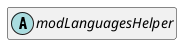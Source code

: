 @startuml
set namespaceSeparator \\
hide members
hide << alias >> circle

abstract class modLanguagesHelper
@enduml

